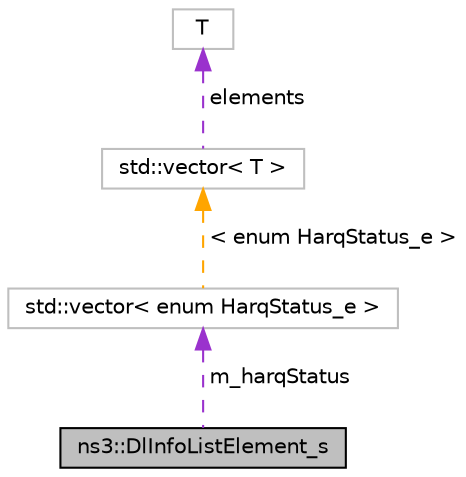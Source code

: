 digraph "ns3::DlInfoListElement_s"
{
 // LATEX_PDF_SIZE
  edge [fontname="Helvetica",fontsize="10",labelfontname="Helvetica",labelfontsize="10"];
  node [fontname="Helvetica",fontsize="10",shape=record];
  Node1 [label="ns3::DlInfoListElement_s",height=0.2,width=0.4,color="black", fillcolor="grey75", style="filled", fontcolor="black",tooltip="See section 4.3.23 dlInfoListElement."];
  Node2 -> Node1 [dir="back",color="darkorchid3",fontsize="10",style="dashed",label=" m_harqStatus" ,fontname="Helvetica"];
  Node2 [label="std::vector\< enum HarqStatus_e \>",height=0.2,width=0.4,color="grey75", fillcolor="white", style="filled",tooltip=" "];
  Node3 -> Node2 [dir="back",color="orange",fontsize="10",style="dashed",label=" \< enum HarqStatus_e \>" ,fontname="Helvetica"];
  Node3 [label="std::vector\< T \>",height=0.2,width=0.4,color="grey75", fillcolor="white", style="filled",tooltip=" "];
  Node4 -> Node3 [dir="back",color="darkorchid3",fontsize="10",style="dashed",label=" elements" ,fontname="Helvetica"];
  Node4 [label="T",height=0.2,width=0.4,color="grey75", fillcolor="white", style="filled",tooltip=" "];
}
